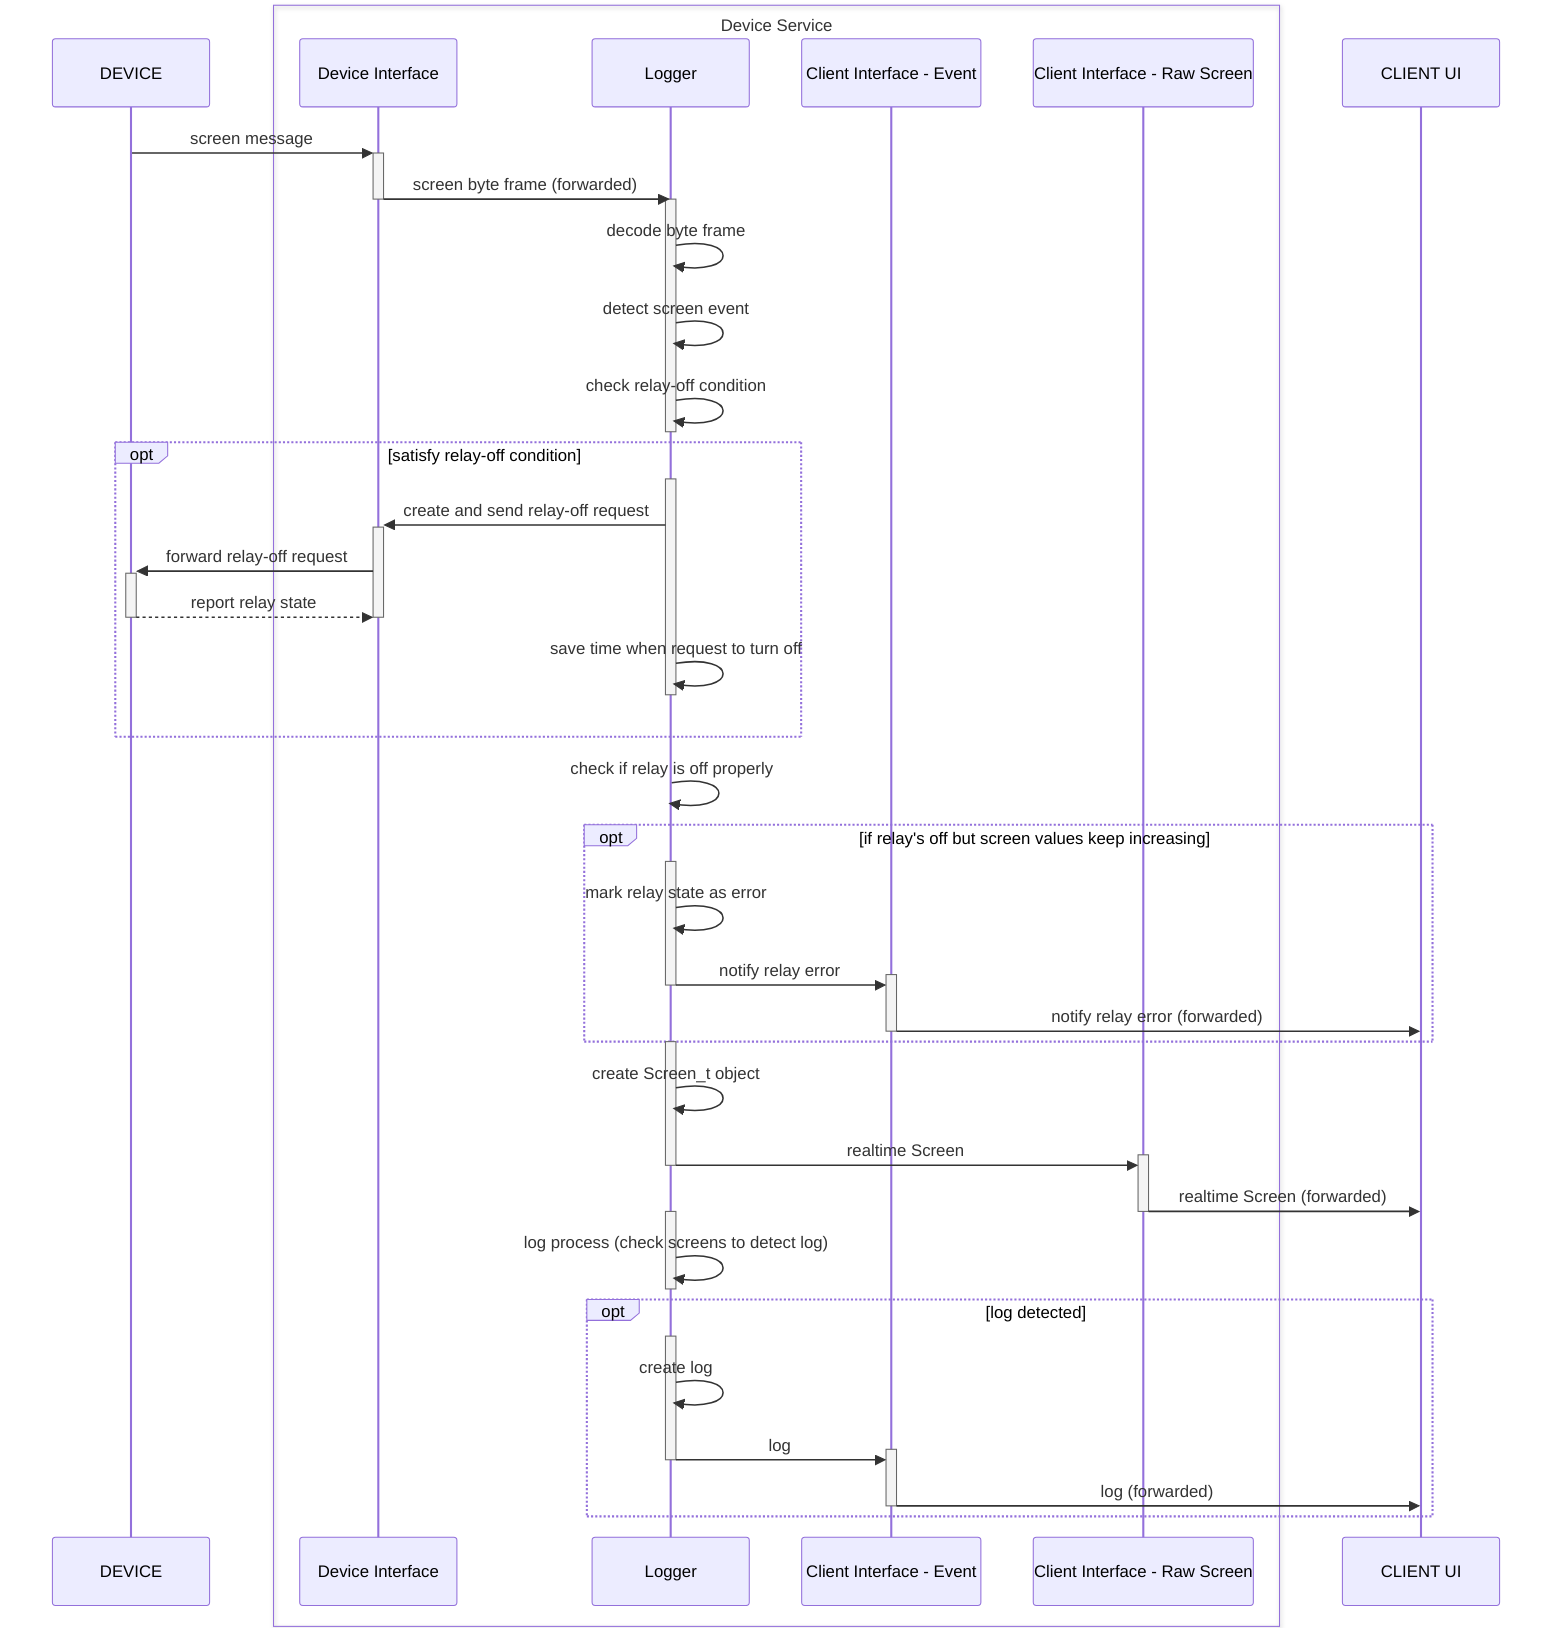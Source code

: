sequenceDiagram
    participant device as DEVICE
    
    box Device Service
    participant idevice as Device Interface
    participant logger as Logger
      participant ilogi-event as Client Interface - Event
    participant ilogi-raw as Client Interface - Raw Screen
    end

     participant logi as CLIENT UI

    device ->> +idevice: screen message  
    idevice ->> -logger: screen byte frame (forwarded)

    activate logger
    logger ->> logger: decode byte frame
    logger ->> logger: detect screen event
    logger ->> logger : check relay-off condition
    deactivate logger 

    opt satisfy relay-off condition 
    activate logger
    logger ->> +idevice: create and send relay-off request
    
    idevice ->> +device: forward relay-off request
    device -->> -idevice : report relay state
    deactivate idevice
    logger ->> logger: save time when request to turn off 
    deactivate logger
    end

    logger ->> logger: check if relay is off properly

    opt if relay's off but screen values keep increasing
      activate logger
      logger ->> logger: mark relay state as error
      logger ->> +ilogi-event: notify relay error
      deactivate logger
      ilogi-event ->> -logi: notify relay error (forwarded)
    end


    activate logger
    logger ->> logger: create Screen_t object
    logger ->> +ilogi-raw: realtime Screen
    deactivate logger

    ilogi-raw ->> -logi: realtime Screen (forwarded)

    activate logger
    logger ->> logger: log process (check screens to detect log)
    deactivate logger

    opt log detected

        activate logger
        logger ->> logger: create log 
        logger ->> +ilogi-event: log
        deactivate logger

        ilogi-event ->> -logi: log (forwarded)
    end